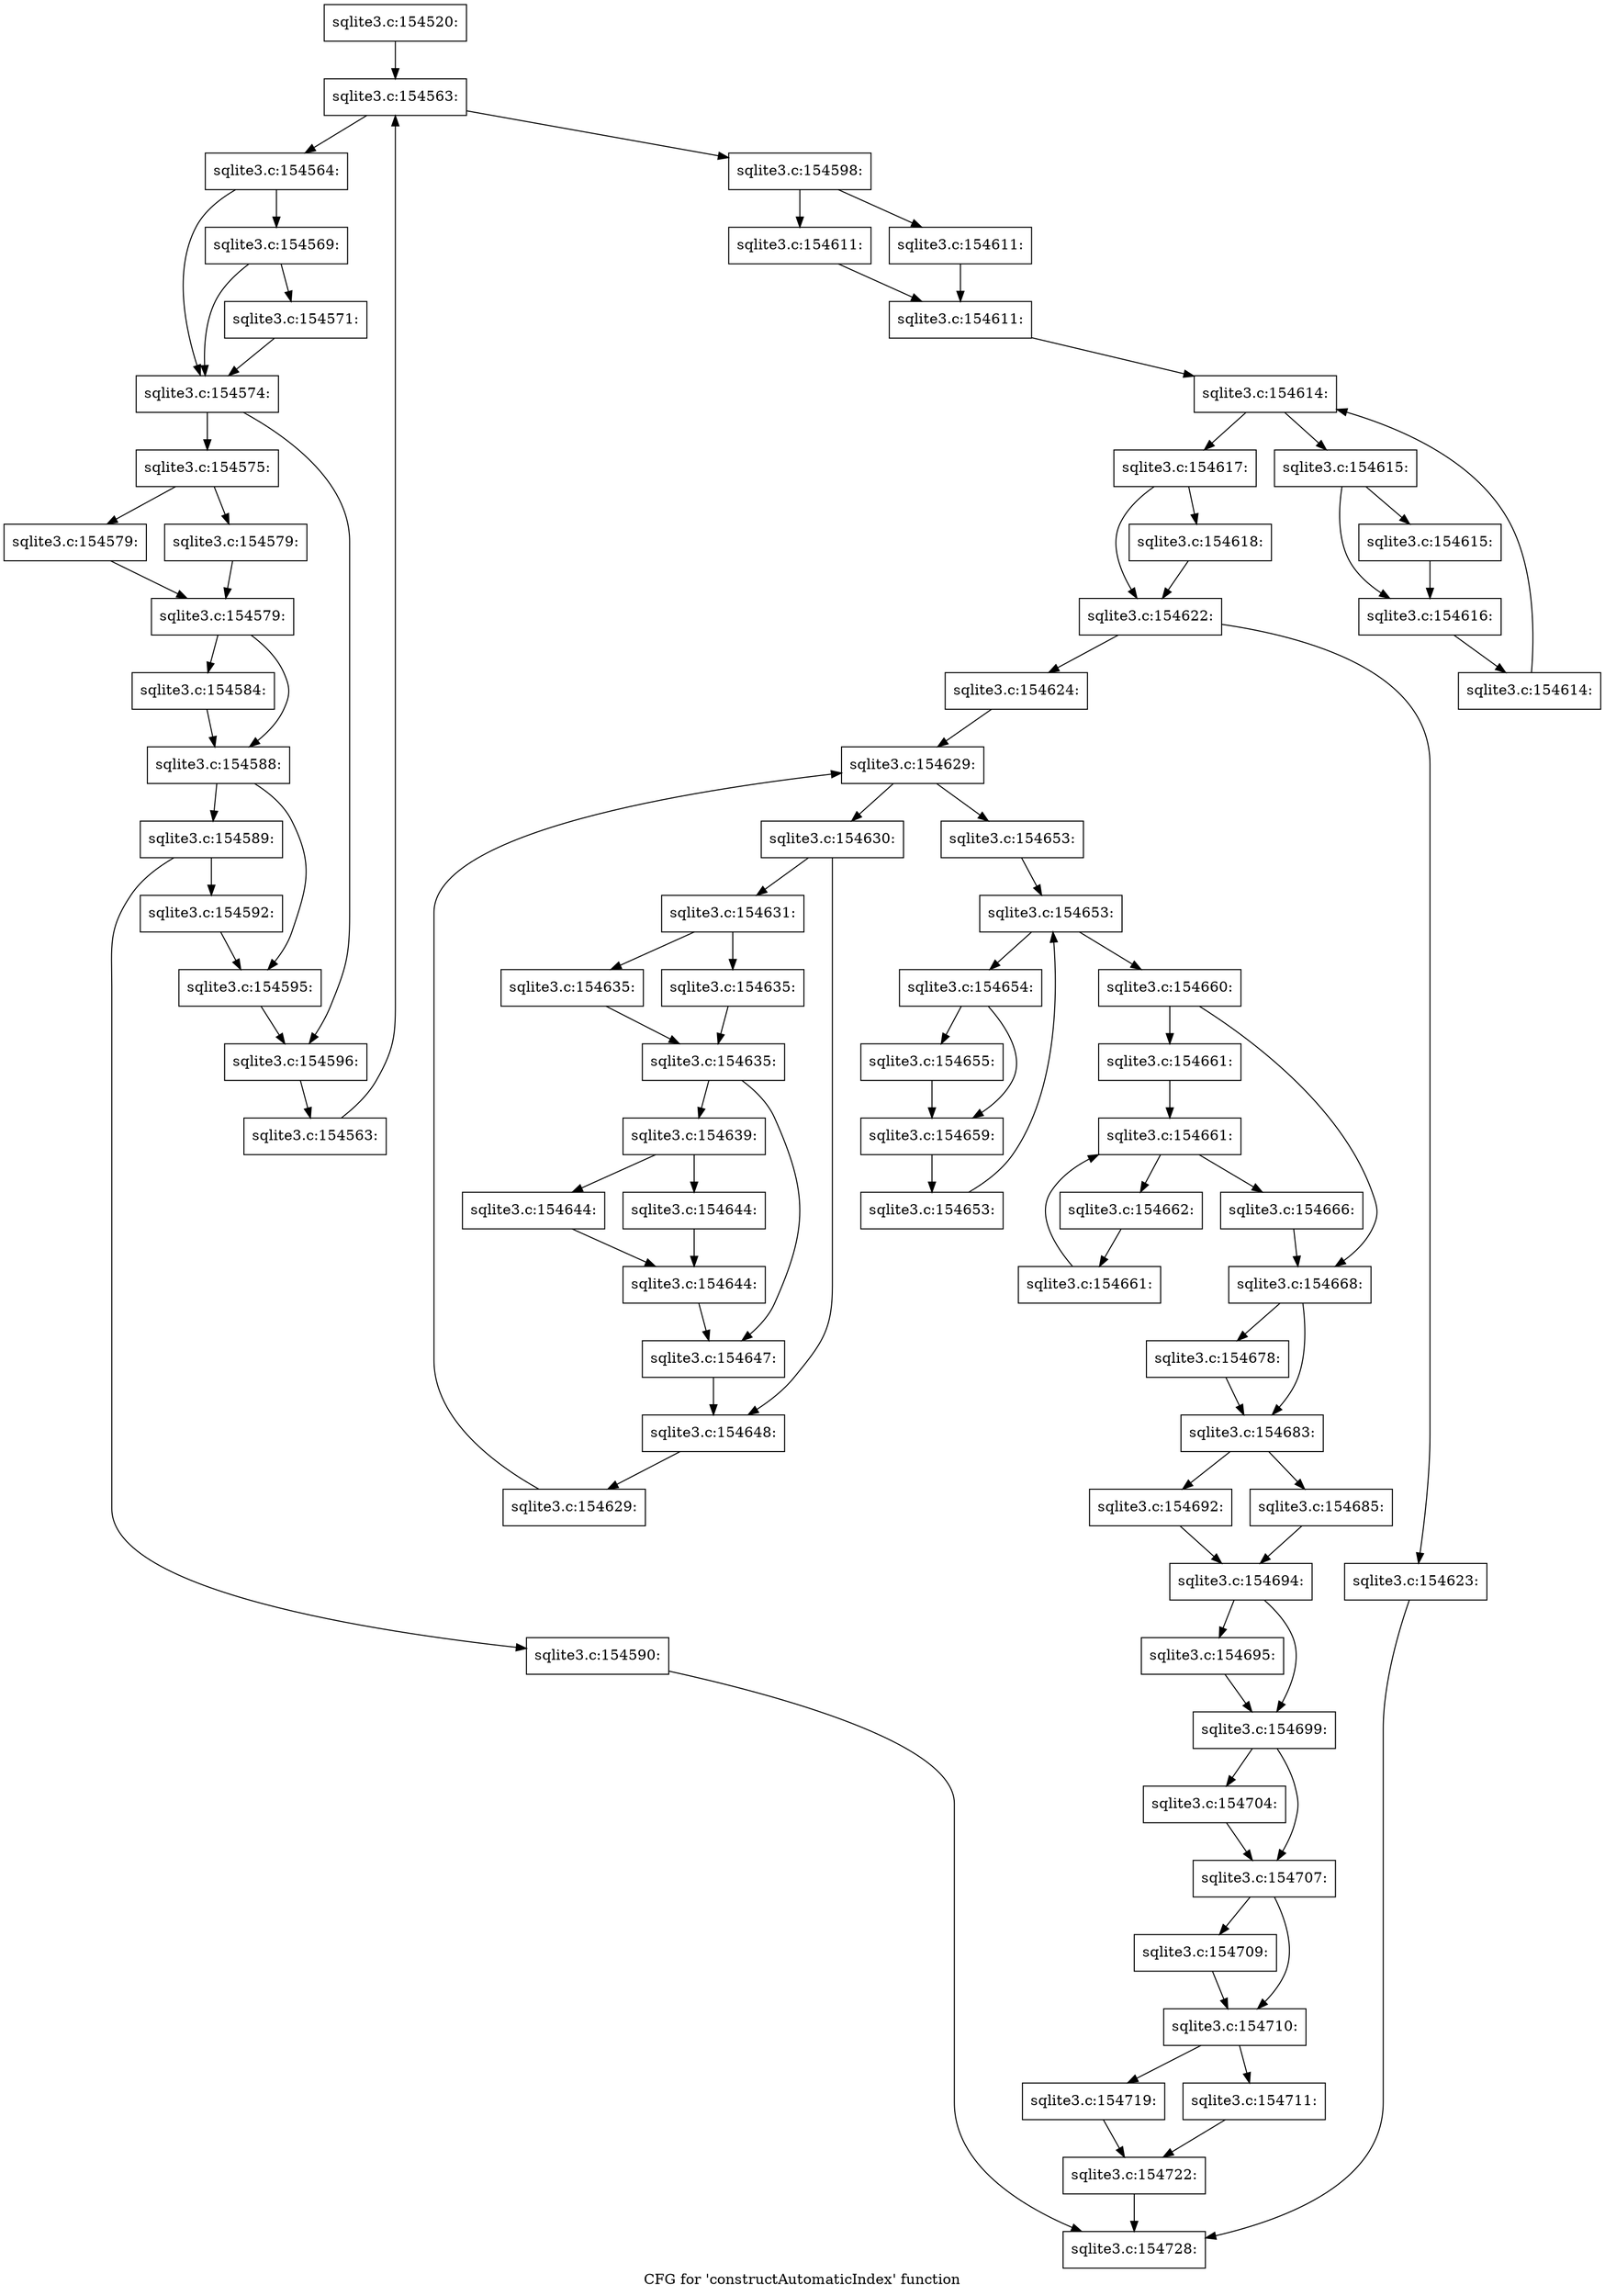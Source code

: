 digraph "CFG for 'constructAutomaticIndex' function" {
	label="CFG for 'constructAutomaticIndex' function";

	Node0x55c0f98a73c0 [shape=record,label="{sqlite3.c:154520:}"];
	Node0x55c0f98a73c0 -> Node0x55c0f98b76e0;
	Node0x55c0f98b76e0 [shape=record,label="{sqlite3.c:154563:}"];
	Node0x55c0f98b76e0 -> Node0x55c0f98b7900;
	Node0x55c0f98b76e0 -> Node0x55c0f98b7360;
	Node0x55c0f98b7900 [shape=record,label="{sqlite3.c:154564:}"];
	Node0x55c0f98b7900 -> Node0x55c0f98b8330;
	Node0x55c0f98b7900 -> Node0x55c0f98b82e0;
	Node0x55c0f98b8330 [shape=record,label="{sqlite3.c:154569:}"];
	Node0x55c0f98b8330 -> Node0x55c0f98b8290;
	Node0x55c0f98b8330 -> Node0x55c0f98b82e0;
	Node0x55c0f98b8290 [shape=record,label="{sqlite3.c:154571:}"];
	Node0x55c0f98b8290 -> Node0x55c0f98b82e0;
	Node0x55c0f98b82e0 [shape=record,label="{sqlite3.c:154574:}"];
	Node0x55c0f98b82e0 -> Node0x55c0f98b95b0;
	Node0x55c0f98b82e0 -> Node0x55c0f98b9600;
	Node0x55c0f98b95b0 [shape=record,label="{sqlite3.c:154575:}"];
	Node0x55c0f98b95b0 -> Node0x55c0f98ba610;
	Node0x55c0f98b95b0 -> Node0x55c0f98ba660;
	Node0x55c0f98ba610 [shape=record,label="{sqlite3.c:154579:}"];
	Node0x55c0f98ba610 -> Node0x55c0f98ba6b0;
	Node0x55c0f98ba660 [shape=record,label="{sqlite3.c:154579:}"];
	Node0x55c0f98ba660 -> Node0x55c0f98ba6b0;
	Node0x55c0f98ba6b0 [shape=record,label="{sqlite3.c:154579:}"];
	Node0x55c0f98ba6b0 -> Node0x55c0f98badf0;
	Node0x55c0f98ba6b0 -> Node0x55c0f98bada0;
	Node0x55c0f98bada0 [shape=record,label="{sqlite3.c:154584:}"];
	Node0x55c0f98bada0 -> Node0x55c0f98badf0;
	Node0x55c0f98badf0 [shape=record,label="{sqlite3.c:154588:}"];
	Node0x55c0f98badf0 -> Node0x55c0f98bbe70;
	Node0x55c0f98badf0 -> Node0x55c0f98bbec0;
	Node0x55c0f98bbe70 [shape=record,label="{sqlite3.c:154589:}"];
	Node0x55c0f98bbe70 -> Node0x55c0f98bc460;
	Node0x55c0f98bbe70 -> Node0x55c0f98bc4b0;
	Node0x55c0f98bc460 [shape=record,label="{sqlite3.c:154590:}"];
	Node0x55c0f98bc460 -> Node0x55c0f98bd3c0;
	Node0x55c0f98bc4b0 [shape=record,label="{sqlite3.c:154592:}"];
	Node0x55c0f98bc4b0 -> Node0x55c0f98bbec0;
	Node0x55c0f98bbec0 [shape=record,label="{sqlite3.c:154595:}"];
	Node0x55c0f98bbec0 -> Node0x55c0f98b9600;
	Node0x55c0f98b9600 [shape=record,label="{sqlite3.c:154596:}"];
	Node0x55c0f98b9600 -> Node0x55c0f98b7870;
	Node0x55c0f98b7870 [shape=record,label="{sqlite3.c:154563:}"];
	Node0x55c0f98b7870 -> Node0x55c0f98b76e0;
	Node0x55c0f98b7360 [shape=record,label="{sqlite3.c:154598:}"];
	Node0x55c0f98b7360 -> Node0x55c0f98bf6d0;
	Node0x55c0f98b7360 -> Node0x55c0f98bf720;
	Node0x55c0f98bf6d0 [shape=record,label="{sqlite3.c:154611:}"];
	Node0x55c0f98bf6d0 -> Node0x55c0f98bf770;
	Node0x55c0f98bf720 [shape=record,label="{sqlite3.c:154611:}"];
	Node0x55c0f98bf720 -> Node0x55c0f98bf770;
	Node0x55c0f98bf770 [shape=record,label="{sqlite3.c:154611:}"];
	Node0x55c0f98bf770 -> Node0x55c0f98c0120;
	Node0x55c0f98c0120 [shape=record,label="{sqlite3.c:154614:}"];
	Node0x55c0f98c0120 -> Node0x55c0f98c0340;
	Node0x55c0f98c0120 -> Node0x55c0f98bff70;
	Node0x55c0f98c0340 [shape=record,label="{sqlite3.c:154615:}"];
	Node0x55c0f98c0340 -> Node0x55c0f98c07c0;
	Node0x55c0f98c0340 -> Node0x55c0f98c0810;
	Node0x55c0f98c07c0 [shape=record,label="{sqlite3.c:154615:}"];
	Node0x55c0f98c07c0 -> Node0x55c0f98c0810;
	Node0x55c0f98c0810 [shape=record,label="{sqlite3.c:154616:}"];
	Node0x55c0f98c0810 -> Node0x55c0f98c02b0;
	Node0x55c0f98c02b0 [shape=record,label="{sqlite3.c:154614:}"];
	Node0x55c0f98c02b0 -> Node0x55c0f98c0120;
	Node0x55c0f98bff70 [shape=record,label="{sqlite3.c:154617:}"];
	Node0x55c0f98bff70 -> Node0x55c0f98c1300;
	Node0x55c0f98bff70 -> Node0x55c0f98c1350;
	Node0x55c0f98c1300 [shape=record,label="{sqlite3.c:154618:}"];
	Node0x55c0f98c1300 -> Node0x55c0f98c1350;
	Node0x55c0f98c1350 [shape=record,label="{sqlite3.c:154622:}"];
	Node0x55c0f98c1350 -> Node0x55c0f98c2660;
	Node0x55c0f98c1350 -> Node0x55c0f98c26b0;
	Node0x55c0f98c2660 [shape=record,label="{sqlite3.c:154623:}"];
	Node0x55c0f98c2660 -> Node0x55c0f98bd3c0;
	Node0x55c0f98c26b0 [shape=record,label="{sqlite3.c:154624:}"];
	Node0x55c0f98c26b0 -> Node0x55c0f98c3b10;
	Node0x55c0f98c3b10 [shape=record,label="{sqlite3.c:154629:}"];
	Node0x55c0f98c3b10 -> Node0x55c0f98c3d30;
	Node0x55c0f98c3b10 -> Node0x55c0f98c3790;
	Node0x55c0f98c3d30 [shape=record,label="{sqlite3.c:154630:}"];
	Node0x55c0f98c3d30 -> Node0x55c0f98c41b0;
	Node0x55c0f98c3d30 -> Node0x55c0f98c4200;
	Node0x55c0f98c41b0 [shape=record,label="{sqlite3.c:154631:}"];
	Node0x55c0f98c41b0 -> Node0x55c0f98c51a0;
	Node0x55c0f98c41b0 -> Node0x55c0f98c51f0;
	Node0x55c0f98c51a0 [shape=record,label="{sqlite3.c:154635:}"];
	Node0x55c0f98c51a0 -> Node0x55c0f98c5240;
	Node0x55c0f98c51f0 [shape=record,label="{sqlite3.c:154635:}"];
	Node0x55c0f98c51f0 -> Node0x55c0f98c5240;
	Node0x55c0f98c5240 [shape=record,label="{sqlite3.c:154635:}"];
	Node0x55c0f98c5240 -> Node0x55c0f98c5930;
	Node0x55c0f98c5240 -> Node0x55c0f98c5980;
	Node0x55c0f98c5930 [shape=record,label="{sqlite3.c:154639:}"];
	Node0x55c0f98c5930 -> Node0x55c0f98c7270;
	Node0x55c0f98c5930 -> Node0x55c0f98c72c0;
	Node0x55c0f98c7270 [shape=record,label="{sqlite3.c:154644:}"];
	Node0x55c0f98c7270 -> Node0x55c0f98c7310;
	Node0x55c0f98c72c0 [shape=record,label="{sqlite3.c:154644:}"];
	Node0x55c0f98c72c0 -> Node0x55c0f98c7310;
	Node0x55c0f98c7310 [shape=record,label="{sqlite3.c:154644:}"];
	Node0x55c0f98c7310 -> Node0x55c0f98c5980;
	Node0x55c0f98c5980 [shape=record,label="{sqlite3.c:154647:}"];
	Node0x55c0f98c5980 -> Node0x55c0f98c4200;
	Node0x55c0f98c4200 [shape=record,label="{sqlite3.c:154648:}"];
	Node0x55c0f98c4200 -> Node0x55c0f98c3ca0;
	Node0x55c0f98c3ca0 [shape=record,label="{sqlite3.c:154629:}"];
	Node0x55c0f98c3ca0 -> Node0x55c0f98c3b10;
	Node0x55c0f98c3790 [shape=record,label="{sqlite3.c:154653:}"];
	Node0x55c0f98c3790 -> Node0x55c0f98c8740;
	Node0x55c0f98c8740 [shape=record,label="{sqlite3.c:154653:}"];
	Node0x55c0f98c8740 -> Node0x55c0f98c88f0;
	Node0x55c0f98c8740 -> Node0x55c0f98c8590;
	Node0x55c0f98c88f0 [shape=record,label="{sqlite3.c:154654:}"];
	Node0x55c0f98c88f0 -> Node0x55c0f98c8d70;
	Node0x55c0f98c88f0 -> Node0x55c0f98c8dc0;
	Node0x55c0f98c8d70 [shape=record,label="{sqlite3.c:154655:}"];
	Node0x55c0f98c8d70 -> Node0x55c0f98c8dc0;
	Node0x55c0f98c8dc0 [shape=record,label="{sqlite3.c:154659:}"];
	Node0x55c0f98c8dc0 -> Node0x55c0f98c8860;
	Node0x55c0f98c8860 [shape=record,label="{sqlite3.c:154653:}"];
	Node0x55c0f98c8860 -> Node0x55c0f98c8740;
	Node0x55c0f98c8590 [shape=record,label="{sqlite3.c:154660:}"];
	Node0x55c0f98c8590 -> Node0x55c0f98ca3a0;
	Node0x55c0f98c8590 -> Node0x55c0f98ca3f0;
	Node0x55c0f98ca3a0 [shape=record,label="{sqlite3.c:154661:}"];
	Node0x55c0f98ca3a0 -> Node0x55c0f98caab0;
	Node0x55c0f98caab0 [shape=record,label="{sqlite3.c:154661:}"];
	Node0x55c0f98caab0 -> Node0x55c0f98cacd0;
	Node0x55c0f98caab0 -> Node0x55c0f98ca8a0;
	Node0x55c0f98cacd0 [shape=record,label="{sqlite3.c:154662:}"];
	Node0x55c0f98cacd0 -> Node0x55c0f98cac40;
	Node0x55c0f98cac40 [shape=record,label="{sqlite3.c:154661:}"];
	Node0x55c0f98cac40 -> Node0x55c0f98caab0;
	Node0x55c0f98ca8a0 [shape=record,label="{sqlite3.c:154666:}"];
	Node0x55c0f98ca8a0 -> Node0x55c0f98ca3f0;
	Node0x55c0f98ca3f0 [shape=record,label="{sqlite3.c:154668:}"];
	Node0x55c0f98ca3f0 -> Node0x55c0f98cde00;
	Node0x55c0f98ca3f0 -> Node0x55c0f98cde50;
	Node0x55c0f98cde00 [shape=record,label="{sqlite3.c:154678:}"];
	Node0x55c0f98cde00 -> Node0x55c0f98cde50;
	Node0x55c0f98cde50 [shape=record,label="{sqlite3.c:154683:}"];
	Node0x55c0f98cde50 -> Node0x55c0f98cf7c0;
	Node0x55c0f98cde50 -> Node0x55c0f98cf860;
	Node0x55c0f98cf7c0 [shape=record,label="{sqlite3.c:154685:}"];
	Node0x55c0f98cf7c0 -> Node0x55c0f98cf810;
	Node0x55c0f98cf860 [shape=record,label="{sqlite3.c:154692:}"];
	Node0x55c0f98cf860 -> Node0x55c0f98cf810;
	Node0x55c0f98cf810 [shape=record,label="{sqlite3.c:154694:}"];
	Node0x55c0f98cf810 -> Node0x55c0f98d0b80;
	Node0x55c0f98cf810 -> Node0x55c0f98d1c60;
	Node0x55c0f98d0b80 [shape=record,label="{sqlite3.c:154695:}"];
	Node0x55c0f98d0b80 -> Node0x55c0f98d1c60;
	Node0x55c0f98d1c60 [shape=record,label="{sqlite3.c:154699:}"];
	Node0x55c0f98d1c60 -> Node0x55c0f98d3080;
	Node0x55c0f98d1c60 -> Node0x55c0f98d3380;
	Node0x55c0f98d3080 [shape=record,label="{sqlite3.c:154704:}"];
	Node0x55c0f98d3080 -> Node0x55c0f98d3380;
	Node0x55c0f98d3380 [shape=record,label="{sqlite3.c:154707:}"];
	Node0x55c0f98d3380 -> Node0x55c0f98d3f50;
	Node0x55c0f98d3380 -> Node0x55c0f98d48e0;
	Node0x55c0f98d3f50 [shape=record,label="{sqlite3.c:154709:}"];
	Node0x55c0f98d3f50 -> Node0x55c0f98d48e0;
	Node0x55c0f98d48e0 [shape=record,label="{sqlite3.c:154710:}"];
	Node0x55c0f98d48e0 -> Node0x55c0f98d4e50;
	Node0x55c0f98d48e0 -> Node0x55c0f98d4ef0;
	Node0x55c0f98d4e50 [shape=record,label="{sqlite3.c:154711:}"];
	Node0x55c0f98d4e50 -> Node0x55c0f98d4ea0;
	Node0x55c0f98d4ef0 [shape=record,label="{sqlite3.c:154719:}"];
	Node0x55c0f98d4ef0 -> Node0x55c0f98d4ea0;
	Node0x55c0f98d4ea0 [shape=record,label="{sqlite3.c:154722:}"];
	Node0x55c0f98d4ea0 -> Node0x55c0f98bd3c0;
	Node0x55c0f98bd3c0 [shape=record,label="{sqlite3.c:154728:}"];
}
